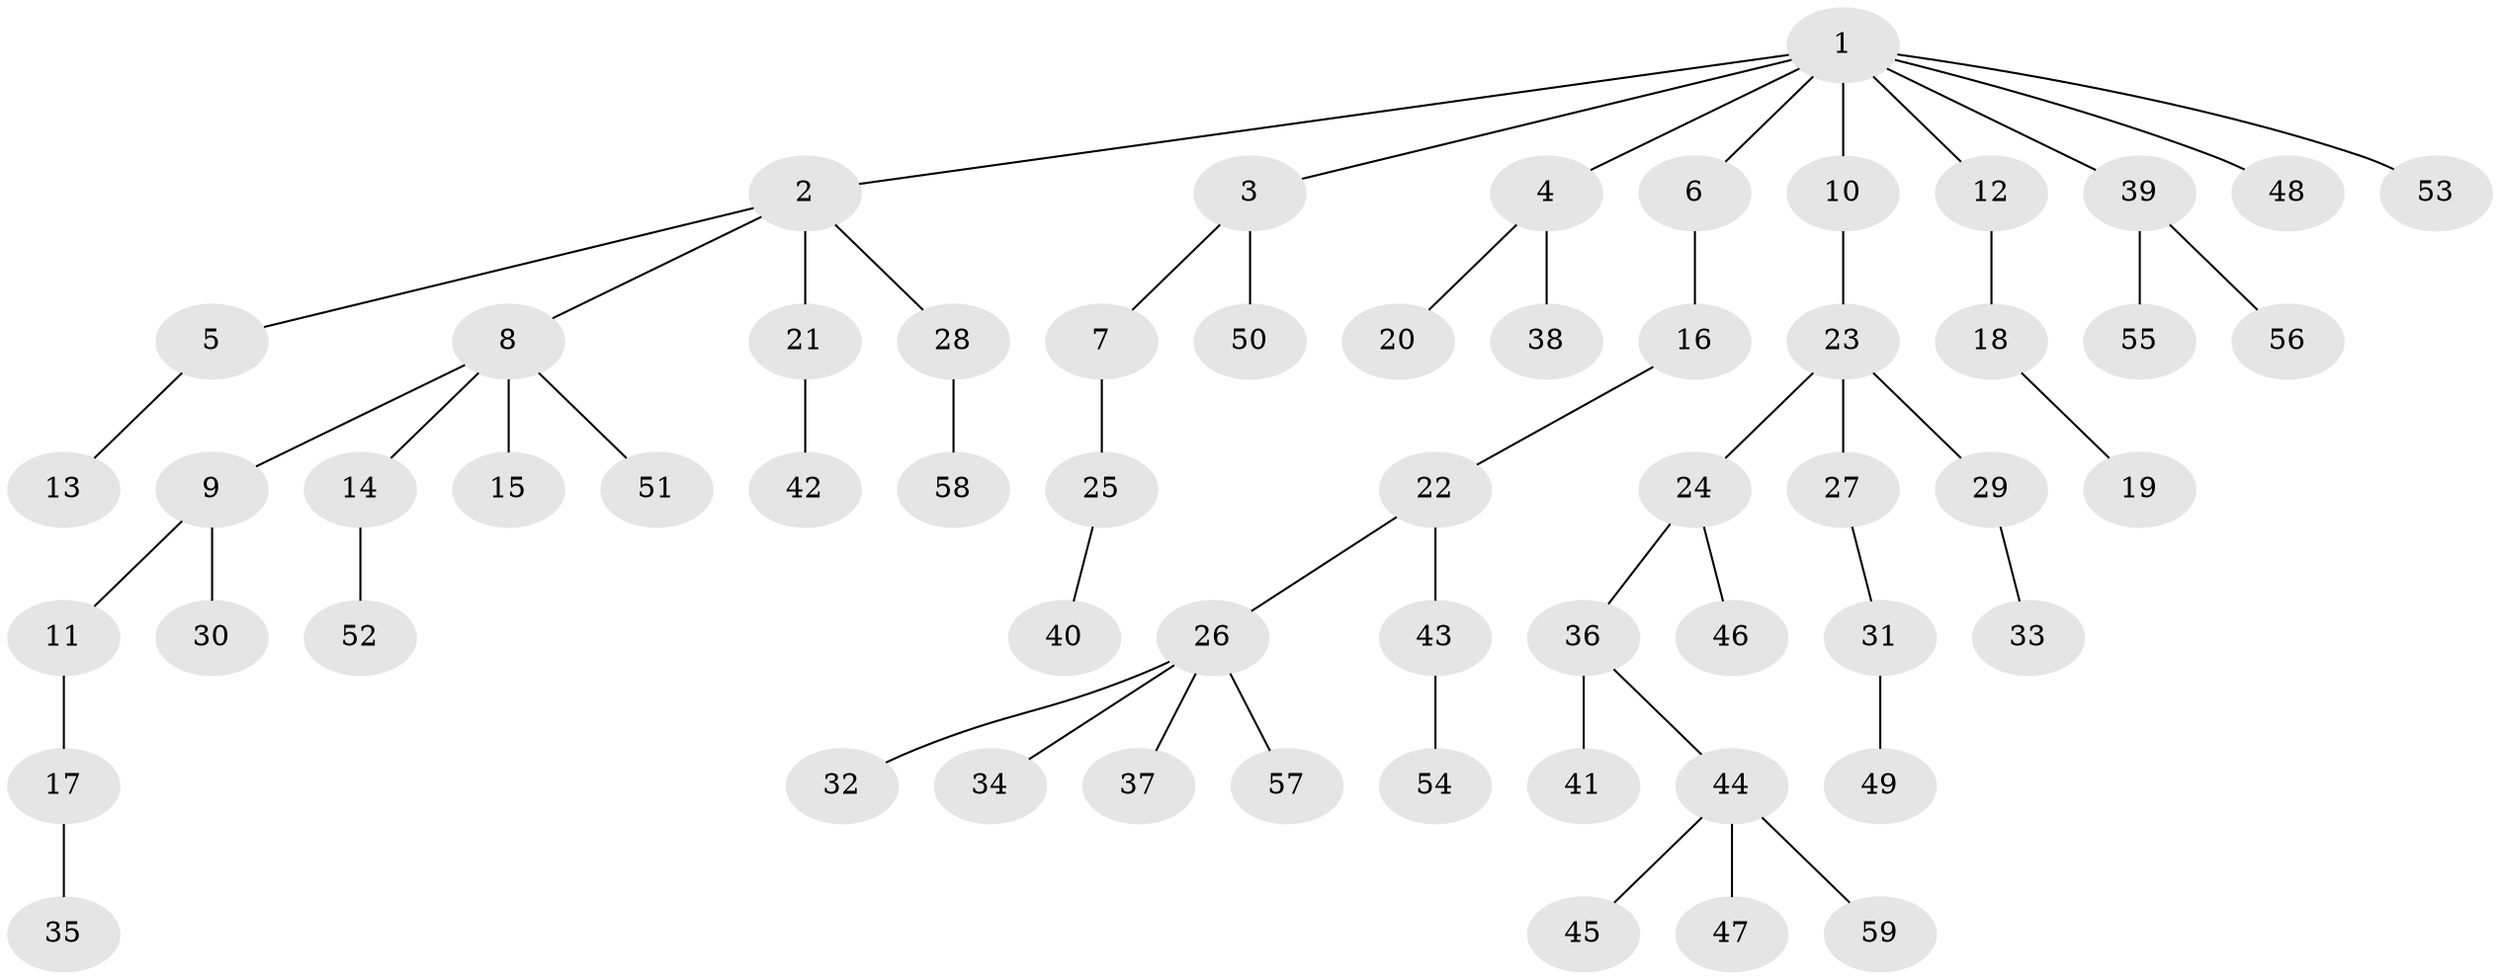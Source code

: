 // Generated by graph-tools (version 1.1) at 2025/02/03/09/25 03:02:28]
// undirected, 59 vertices, 58 edges
graph export_dot {
graph [start="1"]
  node [color=gray90,style=filled];
  1;
  2;
  3;
  4;
  5;
  6;
  7;
  8;
  9;
  10;
  11;
  12;
  13;
  14;
  15;
  16;
  17;
  18;
  19;
  20;
  21;
  22;
  23;
  24;
  25;
  26;
  27;
  28;
  29;
  30;
  31;
  32;
  33;
  34;
  35;
  36;
  37;
  38;
  39;
  40;
  41;
  42;
  43;
  44;
  45;
  46;
  47;
  48;
  49;
  50;
  51;
  52;
  53;
  54;
  55;
  56;
  57;
  58;
  59;
  1 -- 2;
  1 -- 3;
  1 -- 4;
  1 -- 6;
  1 -- 10;
  1 -- 12;
  1 -- 39;
  1 -- 48;
  1 -- 53;
  2 -- 5;
  2 -- 8;
  2 -- 21;
  2 -- 28;
  3 -- 7;
  3 -- 50;
  4 -- 20;
  4 -- 38;
  5 -- 13;
  6 -- 16;
  7 -- 25;
  8 -- 9;
  8 -- 14;
  8 -- 15;
  8 -- 51;
  9 -- 11;
  9 -- 30;
  10 -- 23;
  11 -- 17;
  12 -- 18;
  14 -- 52;
  16 -- 22;
  17 -- 35;
  18 -- 19;
  21 -- 42;
  22 -- 26;
  22 -- 43;
  23 -- 24;
  23 -- 27;
  23 -- 29;
  24 -- 36;
  24 -- 46;
  25 -- 40;
  26 -- 32;
  26 -- 34;
  26 -- 37;
  26 -- 57;
  27 -- 31;
  28 -- 58;
  29 -- 33;
  31 -- 49;
  36 -- 41;
  36 -- 44;
  39 -- 55;
  39 -- 56;
  43 -- 54;
  44 -- 45;
  44 -- 47;
  44 -- 59;
}
